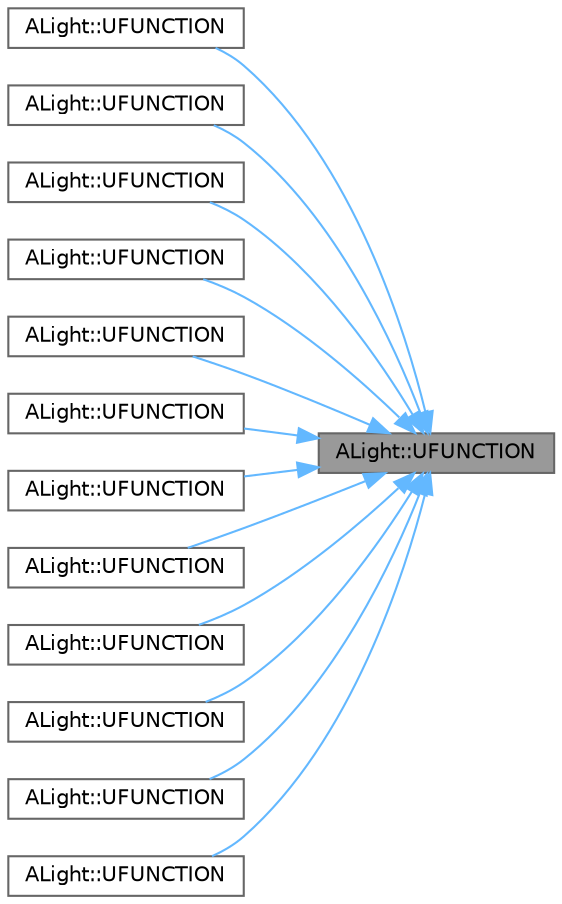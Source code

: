 digraph "ALight::UFUNCTION"
{
 // INTERACTIVE_SVG=YES
 // LATEX_PDF_SIZE
  bgcolor="transparent";
  edge [fontname=Helvetica,fontsize=10,labelfontname=Helvetica,labelfontsize=10];
  node [fontname=Helvetica,fontsize=10,shape=box,height=0.2,width=0.4];
  rankdir="RL";
  Node1 [id="Node000001",label="ALight::UFUNCTION",height=0.2,width=0.4,color="gray40", fillcolor="grey60", style="filled", fontcolor="black",tooltip="replicated copy of LightComponent's bEnabled property"];
  Node1 -> Node2 [id="edge1_Node000001_Node000002",dir="back",color="steelblue1",style="solid",tooltip=" "];
  Node2 [id="Node000002",label="ALight::UFUNCTION",height=0.2,width=0.4,color="grey40", fillcolor="white", style="filled",URL="$d0/dd7/classALight.html#a0ee3570cc7200b0a358d1d70723c672e",tooltip=" "];
  Node1 -> Node3 [id="edge2_Node000001_Node000003",dir="back",color="steelblue1",style="solid",tooltip=" "];
  Node3 [id="Node000003",label="ALight::UFUNCTION",height=0.2,width=0.4,color="grey40", fillcolor="white", style="filled",URL="$d0/dd7/classALight.html#ab87043a4f9c511186ea988c8f7d2aa3a",tooltip=" "];
  Node1 -> Node4 [id="edge3_Node000001_Node000004",dir="back",color="steelblue1",style="solid",tooltip=" "];
  Node4 [id="Node000004",label="ALight::UFUNCTION",height=0.2,width=0.4,color="grey40", fillcolor="white", style="filled",URL="$d0/dd7/classALight.html#ad01679cab2d4258ed43901d185af3d66",tooltip=" "];
  Node1 -> Node5 [id="edge4_Node000001_Node000005",dir="back",color="steelblue1",style="solid",tooltip=" "];
  Node5 [id="Node000005",label="ALight::UFUNCTION",height=0.2,width=0.4,color="grey40", fillcolor="white", style="filled",URL="$d0/dd7/classALight.html#a1630b2e651a9a19c3c6914cf8f8723b0",tooltip=" "];
  Node1 -> Node6 [id="edge5_Node000001_Node000006",dir="back",color="steelblue1",style="solid",tooltip=" "];
  Node6 [id="Node000006",label="ALight::UFUNCTION",height=0.2,width=0.4,color="grey40", fillcolor="white", style="filled",URL="$d0/dd7/classALight.html#a6776c2b7702c057f78ac40841cbc99a8",tooltip=" "];
  Node1 -> Node7 [id="edge6_Node000001_Node000007",dir="back",color="steelblue1",style="solid",tooltip=" "];
  Node7 [id="Node000007",label="ALight::UFUNCTION",height=0.2,width=0.4,color="grey40", fillcolor="white", style="filled",URL="$d0/dd7/classALight.html#a5a10f974213228627d3f9240a014866e",tooltip=" "];
  Node1 -> Node8 [id="edge7_Node000001_Node000008",dir="back",color="steelblue1",style="solid",tooltip=" "];
  Node8 [id="Node000008",label="ALight::UFUNCTION",height=0.2,width=0.4,color="grey40", fillcolor="white", style="filled",URL="$d0/dd7/classALight.html#a4f1bc0e09c8b115be742994e6f10e3c5",tooltip=" "];
  Node1 -> Node9 [id="edge8_Node000001_Node000009",dir="back",color="steelblue1",style="solid",tooltip=" "];
  Node9 [id="Node000009",label="ALight::UFUNCTION",height=0.2,width=0.4,color="grey40", fillcolor="white", style="filled",URL="$d0/dd7/classALight.html#a0b26858e939bfc162a7891ed7f002940",tooltip=" "];
  Node1 -> Node10 [id="edge9_Node000001_Node000010",dir="back",color="steelblue1",style="solid",tooltip=" "];
  Node10 [id="Node000010",label="ALight::UFUNCTION",height=0.2,width=0.4,color="grey40", fillcolor="white", style="filled",URL="$d0/dd7/classALight.html#a204dde4b6b97361c7aeee654679d2b26",tooltip=" "];
  Node1 -> Node11 [id="edge10_Node000001_Node000011",dir="back",color="steelblue1",style="solid",tooltip=" "];
  Node11 [id="Node000011",label="ALight::UFUNCTION",height=0.2,width=0.4,color="grey40", fillcolor="white", style="filled",URL="$d0/dd7/classALight.html#ad2890c4e648f616a139ff0fd16eb0b24",tooltip=" "];
  Node1 -> Node12 [id="edge11_Node000001_Node000012",dir="back",color="steelblue1",style="solid",tooltip=" "];
  Node12 [id="Node000012",label="ALight::UFUNCTION",height=0.2,width=0.4,color="grey40", fillcolor="white", style="filled",URL="$d0/dd7/classALight.html#a1eacd1273e37f64ea57039dbd119b544",tooltip=" "];
  Node1 -> Node13 [id="edge12_Node000001_Node000013",dir="back",color="steelblue1",style="solid",tooltip=" "];
  Node13 [id="Node000013",label="ALight::UFUNCTION",height=0.2,width=0.4,color="grey40", fillcolor="white", style="filled",URL="$d0/dd7/classALight.html#a8cb8365cfe0e67a9d91ac4ba78c60720",tooltip=" "];
}
